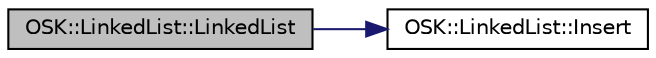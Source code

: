 digraph "OSK::LinkedList::LinkedList"
{
 // LATEX_PDF_SIZE
  edge [fontname="Helvetica",fontsize="10",labelfontname="Helvetica",labelfontsize="10"];
  node [fontname="Helvetica",fontsize="10",shape=record];
  rankdir="LR";
  Node1 [label="OSK::LinkedList::LinkedList",height=0.2,width=0.4,color="black", fillcolor="grey75", style="filled", fontcolor="black",tooltip="Crea el dynamic array con los elementos dados."];
  Node1 -> Node2 [color="midnightblue",fontsize="10",style="solid"];
  Node2 [label="OSK::LinkedList::Insert",height=0.2,width=0.4,color="black", fillcolor="white", style="filled",URL="$class_o_s_k_1_1_linked_list.html#a8fa021e2fec2e977c18544e6e5807963",tooltip="Añade un elemento a la lista."];
}
